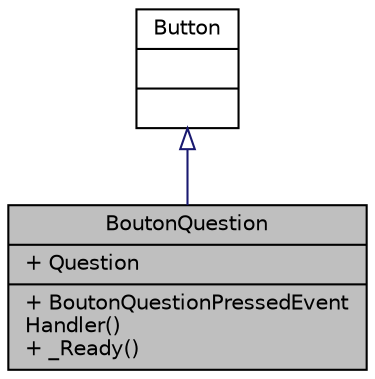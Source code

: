 digraph "BoutonQuestion"
{
 // LATEX_PDF_SIZE
  edge [fontname="Helvetica",fontsize="10",labelfontname="Helvetica",labelfontsize="10"];
  node [fontname="Helvetica",fontsize="10",shape=record];
  Node1 [label="{BoutonQuestion\n|+ Question\l|+ BoutonQuestionPressedEvent\lHandler()\l+ _Ready()\l}",height=0.2,width=0.4,color="black", fillcolor="grey75", style="filled", fontcolor="black",tooltip=" "];
  Node2 -> Node1 [dir="back",color="midnightblue",fontsize="10",style="solid",arrowtail="onormal"];
  Node2 [label="{Button\n||}",height=0.2,width=0.4,color="black", fillcolor="white", style="filled",tooltip=" "];
}
